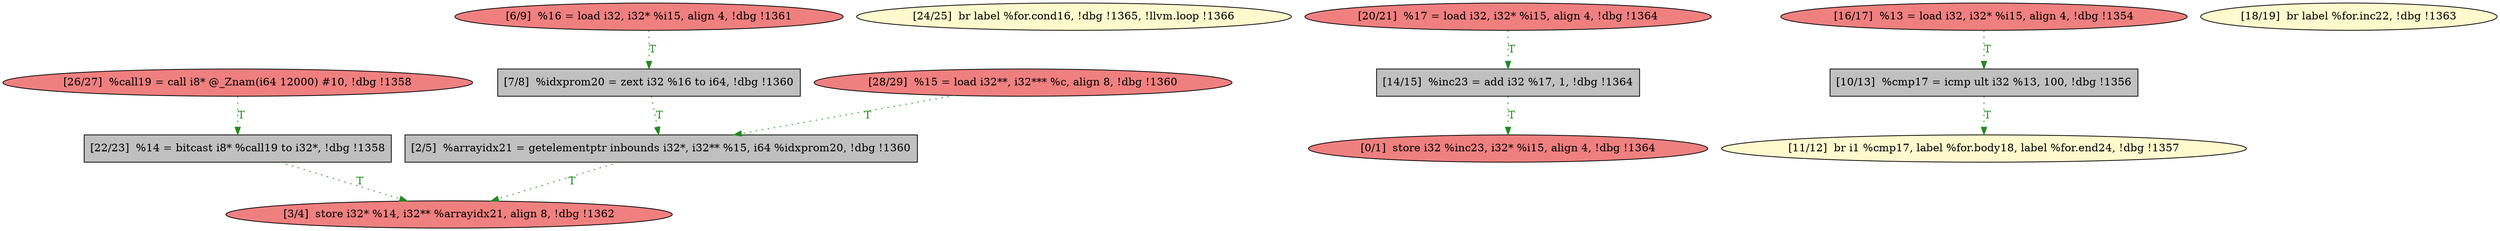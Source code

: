 
digraph G {


node8228 [fillcolor=lightcoral,label="[26/27]  %call19 = call i8* @_Znam(i64 12000) #10, !dbg !1358",shape=ellipse,style=filled ]
node8227 [fillcolor=lemonchiffon,label="[24/25]  br label %for.cond16, !dbg !1365, !llvm.loop !1366",shape=ellipse,style=filled ]
node8226 [fillcolor=grey,label="[22/23]  %14 = bitcast i8* %call19 to i32*, !dbg !1358",shape=rectangle,style=filled ]
node8225 [fillcolor=lightcoral,label="[20/21]  %17 = load i32, i32* %i15, align 4, !dbg !1364",shape=ellipse,style=filled ]
node8224 [fillcolor=lemonchiffon,label="[11/12]  br i1 %cmp17, label %for.body18, label %for.end24, !dbg !1357",shape=ellipse,style=filled ]
node8221 [fillcolor=lightcoral,label="[16/17]  %13 = load i32, i32* %i15, align 4, !dbg !1354",shape=ellipse,style=filled ]
node8216 [fillcolor=grey,label="[2/5]  %arrayidx21 = getelementptr inbounds i32*, i32** %15, i64 %idxprom20, !dbg !1360",shape=rectangle,style=filled ]
node8223 [fillcolor=grey,label="[7/8]  %idxprom20 = zext i32 %16 to i64, !dbg !1360",shape=rectangle,style=filled ]
node8215 [fillcolor=lightcoral,label="[0/1]  store i32 %inc23, i32* %i15, align 4, !dbg !1364",shape=ellipse,style=filled ]
node8217 [fillcolor=lightcoral,label="[6/9]  %16 = load i32, i32* %i15, align 4, !dbg !1361",shape=ellipse,style=filled ]
node8218 [fillcolor=grey,label="[10/13]  %cmp17 = icmp ult i32 %13, 100, !dbg !1356",shape=rectangle,style=filled ]
node8229 [fillcolor=lightcoral,label="[28/29]  %15 = load i32**, i32*** %c, align 8, !dbg !1360",shape=ellipse,style=filled ]
node8222 [fillcolor=lemonchiffon,label="[18/19]  br label %for.inc22, !dbg !1363",shape=ellipse,style=filled ]
node8219 [fillcolor=grey,label="[14/15]  %inc23 = add i32 %17, 1, !dbg !1364",shape=rectangle,style=filled ]
node8220 [fillcolor=lightcoral,label="[3/4]  store i32* %14, i32** %arrayidx21, align 8, !dbg !1362",shape=ellipse,style=filled ]

node8221->node8218 [style=dotted,color=forestgreen,label="T",fontcolor=forestgreen ]
node8219->node8215 [style=dotted,color=forestgreen,label="T",fontcolor=forestgreen ]
node8218->node8224 [style=dotted,color=forestgreen,label="T",fontcolor=forestgreen ]
node8223->node8216 [style=dotted,color=forestgreen,label="T",fontcolor=forestgreen ]
node8228->node8226 [style=dotted,color=forestgreen,label="T",fontcolor=forestgreen ]
node8229->node8216 [style=dotted,color=forestgreen,label="T",fontcolor=forestgreen ]
node8226->node8220 [style=dotted,color=forestgreen,label="T",fontcolor=forestgreen ]
node8225->node8219 [style=dotted,color=forestgreen,label="T",fontcolor=forestgreen ]
node8217->node8223 [style=dotted,color=forestgreen,label="T",fontcolor=forestgreen ]
node8216->node8220 [style=dotted,color=forestgreen,label="T",fontcolor=forestgreen ]


}
